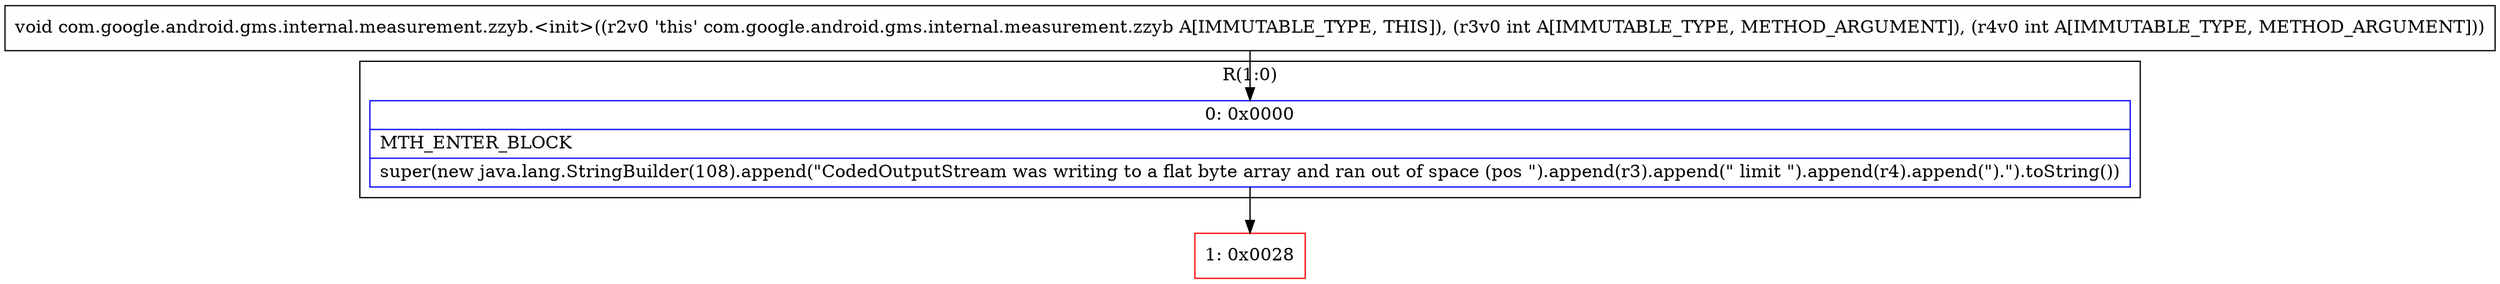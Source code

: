 digraph "CFG forcom.google.android.gms.internal.measurement.zzyb.\<init\>(II)V" {
subgraph cluster_Region_490898842 {
label = "R(1:0)";
node [shape=record,color=blue];
Node_0 [shape=record,label="{0\:\ 0x0000|MTH_ENTER_BLOCK\l|super(new java.lang.StringBuilder(108).append(\"CodedOutputStream was writing to a flat byte array and ran out of space (pos \").append(r3).append(\" limit \").append(r4).append(\").\").toString())\l}"];
}
Node_1 [shape=record,color=red,label="{1\:\ 0x0028}"];
MethodNode[shape=record,label="{void com.google.android.gms.internal.measurement.zzyb.\<init\>((r2v0 'this' com.google.android.gms.internal.measurement.zzyb A[IMMUTABLE_TYPE, THIS]), (r3v0 int A[IMMUTABLE_TYPE, METHOD_ARGUMENT]), (r4v0 int A[IMMUTABLE_TYPE, METHOD_ARGUMENT])) }"];
MethodNode -> Node_0;
Node_0 -> Node_1;
}

